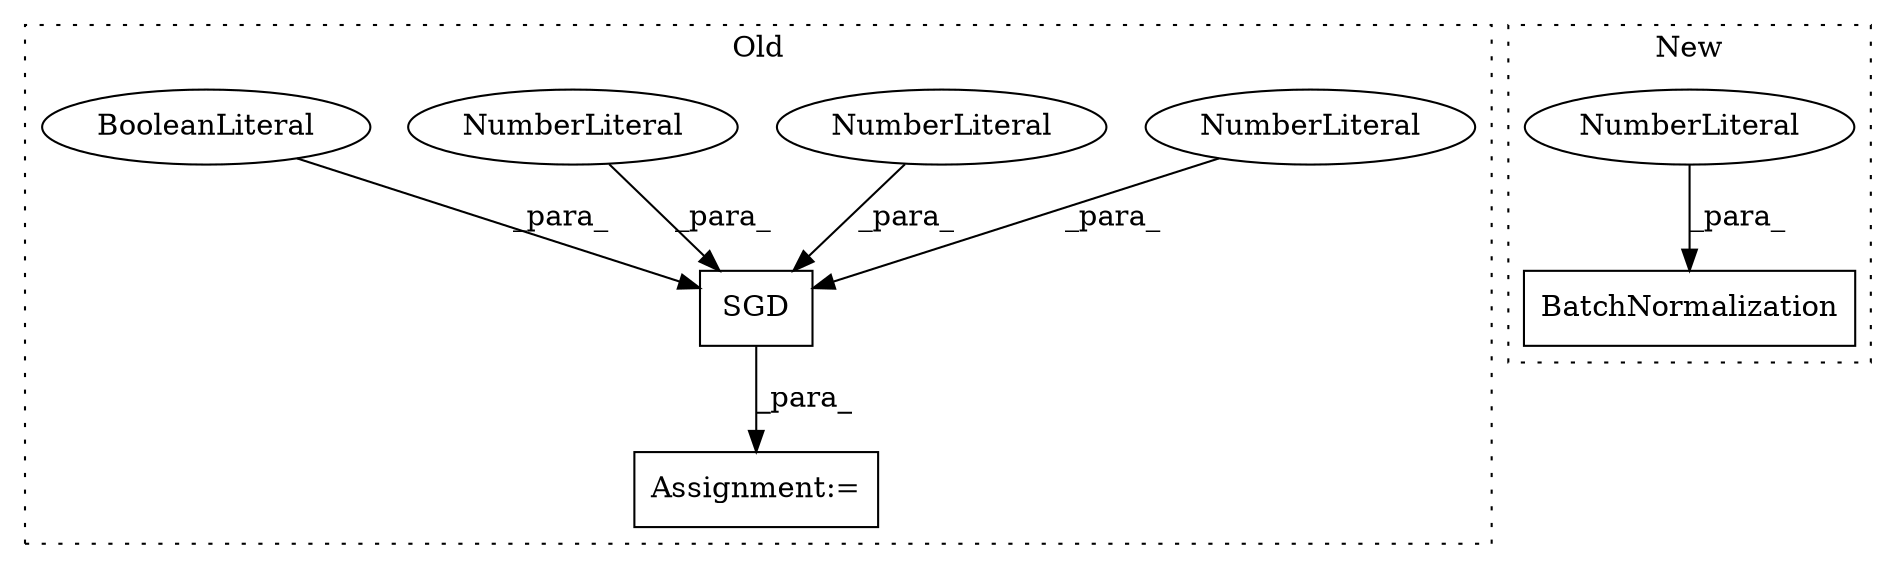 digraph G {
subgraph cluster0 {
1 [label="SGD" a="32" s="2790,2815" l="4,1" shape="box"];
4 [label="NumberLiteral" a="34" s="2794" l="5" shape="ellipse"];
5 [label="NumberLiteral" a="34" s="2804" l="6" shape="ellipse"];
6 [label="NumberLiteral" a="34" s="2800" l="3" shape="ellipse"];
7 [label="BooleanLiteral" a="9" s="2811" l="4" shape="ellipse"];
8 [label="Assignment:=" a="7" s="2789" l="1" shape="box"];
label = "Old";
style="dotted";
}
subgraph cluster1 {
2 [label="BatchNormalization" a="32" s="3012,3032" l="19,1" shape="box"];
3 [label="NumberLiteral" a="34" s="3031" l="1" shape="ellipse"];
label = "New";
style="dotted";
}
1 -> 8 [label="_para_"];
3 -> 2 [label="_para_"];
4 -> 1 [label="_para_"];
5 -> 1 [label="_para_"];
6 -> 1 [label="_para_"];
7 -> 1 [label="_para_"];
}